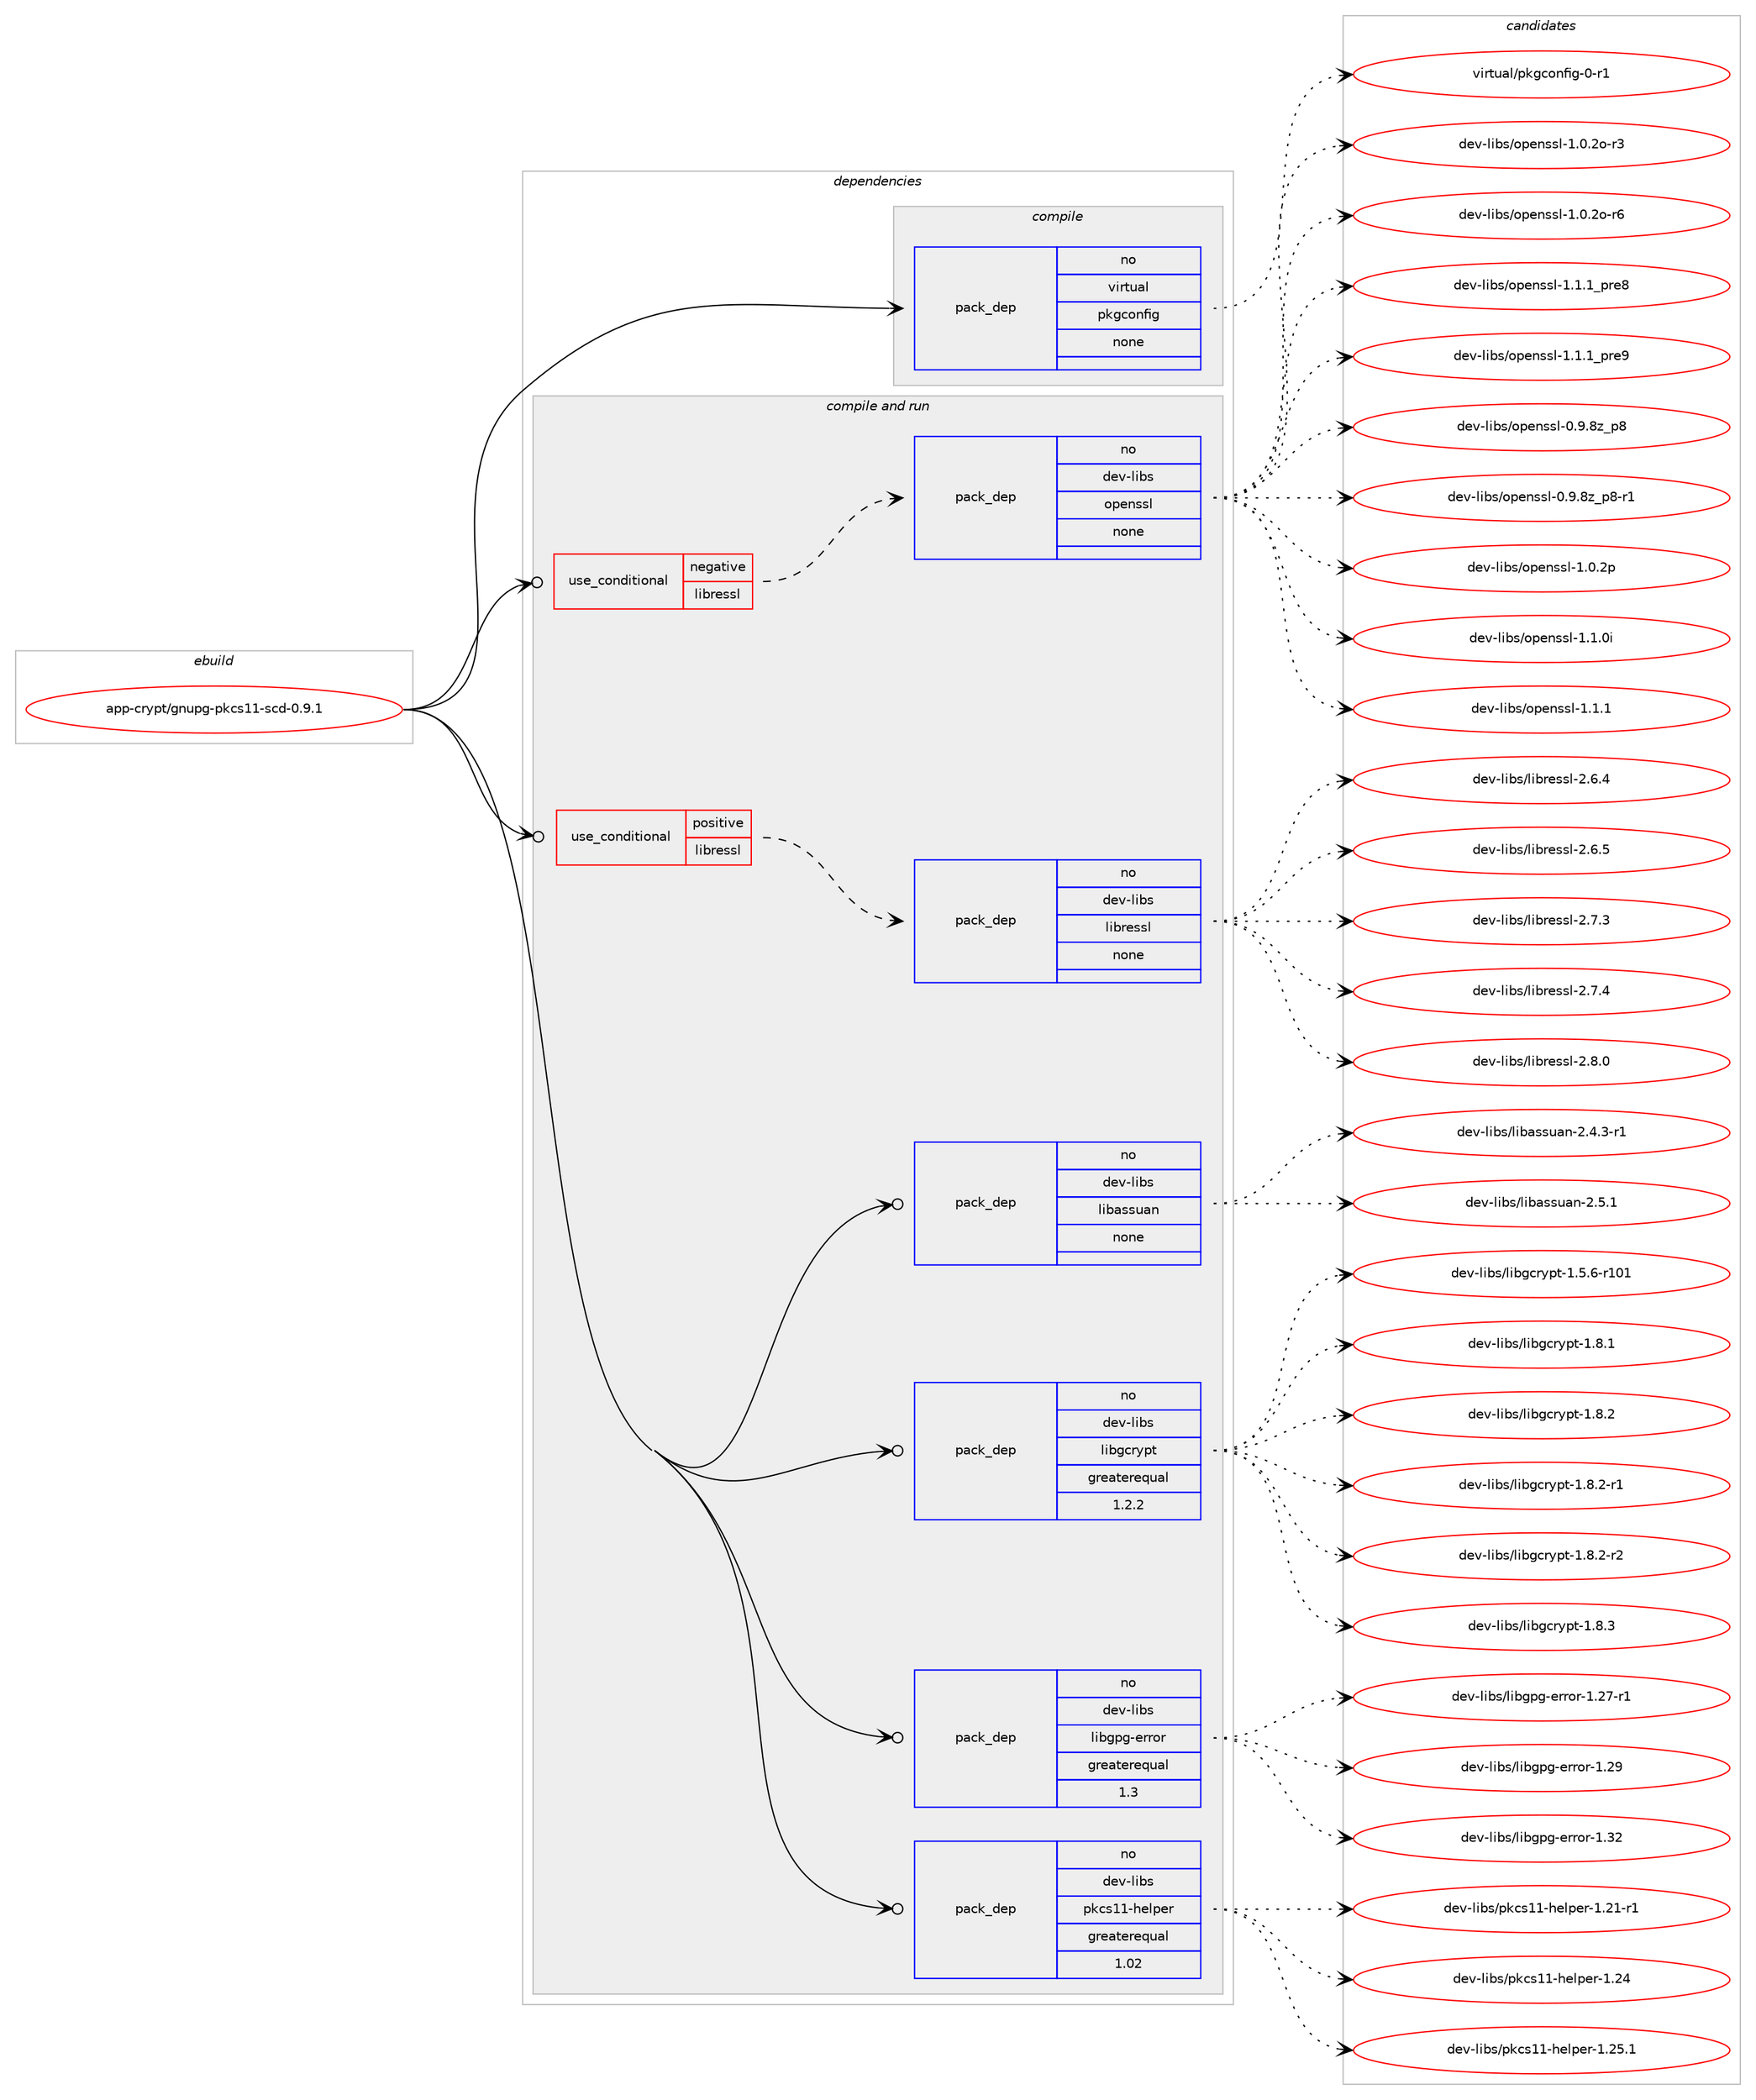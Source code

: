 digraph prolog {

# *************
# Graph options
# *************

newrank=true;
concentrate=true;
compound=true;
graph [rankdir=LR,fontname=Helvetica,fontsize=10,ranksep=1.5];#, ranksep=2.5, nodesep=0.2];
edge  [arrowhead=vee];
node  [fontname=Helvetica,fontsize=10];

# **********
# The ebuild
# **********

subgraph cluster_leftcol {
color=gray;
rank=same;
label=<<i>ebuild</i>>;
id [label="app-crypt/gnupg-pkcs11-scd-0.9.1", color=red, width=4, href="../app-crypt/gnupg-pkcs11-scd-0.9.1.svg"];
}

# ****************
# The dependencies
# ****************

subgraph cluster_midcol {
color=gray;
label=<<i>dependencies</i>>;
subgraph cluster_compile {
fillcolor="#eeeeee";
style=filled;
label=<<i>compile</i>>;
subgraph pack554 {
dependency775 [label=<<TABLE BORDER="0" CELLBORDER="1" CELLSPACING="0" CELLPADDING="4" WIDTH="220"><TR><TD ROWSPAN="6" CELLPADDING="30">pack_dep</TD></TR><TR><TD WIDTH="110">no</TD></TR><TR><TD>virtual</TD></TR><TR><TD>pkgconfig</TD></TR><TR><TD>none</TD></TR><TR><TD></TD></TR></TABLE>>, shape=none, color=blue];
}
id:e -> dependency775:w [weight=20,style="solid",arrowhead="vee"];
}
subgraph cluster_compileandrun {
fillcolor="#eeeeee";
style=filled;
label=<<i>compile and run</i>>;
subgraph cond199 {
dependency776 [label=<<TABLE BORDER="0" CELLBORDER="1" CELLSPACING="0" CELLPADDING="4"><TR><TD ROWSPAN="3" CELLPADDING="10">use_conditional</TD></TR><TR><TD>negative</TD></TR><TR><TD>libressl</TD></TR></TABLE>>, shape=none, color=red];
subgraph pack555 {
dependency777 [label=<<TABLE BORDER="0" CELLBORDER="1" CELLSPACING="0" CELLPADDING="4" WIDTH="220"><TR><TD ROWSPAN="6" CELLPADDING="30">pack_dep</TD></TR><TR><TD WIDTH="110">no</TD></TR><TR><TD>dev-libs</TD></TR><TR><TD>openssl</TD></TR><TR><TD>none</TD></TR><TR><TD></TD></TR></TABLE>>, shape=none, color=blue];
}
dependency776:e -> dependency777:w [weight=20,style="dashed",arrowhead="vee"];
}
id:e -> dependency776:w [weight=20,style="solid",arrowhead="odotvee"];
subgraph cond200 {
dependency778 [label=<<TABLE BORDER="0" CELLBORDER="1" CELLSPACING="0" CELLPADDING="4"><TR><TD ROWSPAN="3" CELLPADDING="10">use_conditional</TD></TR><TR><TD>positive</TD></TR><TR><TD>libressl</TD></TR></TABLE>>, shape=none, color=red];
subgraph pack556 {
dependency779 [label=<<TABLE BORDER="0" CELLBORDER="1" CELLSPACING="0" CELLPADDING="4" WIDTH="220"><TR><TD ROWSPAN="6" CELLPADDING="30">pack_dep</TD></TR><TR><TD WIDTH="110">no</TD></TR><TR><TD>dev-libs</TD></TR><TR><TD>libressl</TD></TR><TR><TD>none</TD></TR><TR><TD></TD></TR></TABLE>>, shape=none, color=blue];
}
dependency778:e -> dependency779:w [weight=20,style="dashed",arrowhead="vee"];
}
id:e -> dependency778:w [weight=20,style="solid",arrowhead="odotvee"];
subgraph pack557 {
dependency780 [label=<<TABLE BORDER="0" CELLBORDER="1" CELLSPACING="0" CELLPADDING="4" WIDTH="220"><TR><TD ROWSPAN="6" CELLPADDING="30">pack_dep</TD></TR><TR><TD WIDTH="110">no</TD></TR><TR><TD>dev-libs</TD></TR><TR><TD>libassuan</TD></TR><TR><TD>none</TD></TR><TR><TD></TD></TR></TABLE>>, shape=none, color=blue];
}
id:e -> dependency780:w [weight=20,style="solid",arrowhead="odotvee"];
subgraph pack558 {
dependency781 [label=<<TABLE BORDER="0" CELLBORDER="1" CELLSPACING="0" CELLPADDING="4" WIDTH="220"><TR><TD ROWSPAN="6" CELLPADDING="30">pack_dep</TD></TR><TR><TD WIDTH="110">no</TD></TR><TR><TD>dev-libs</TD></TR><TR><TD>libgcrypt</TD></TR><TR><TD>greaterequal</TD></TR><TR><TD>1.2.2</TD></TR></TABLE>>, shape=none, color=blue];
}
id:e -> dependency781:w [weight=20,style="solid",arrowhead="odotvee"];
subgraph pack559 {
dependency782 [label=<<TABLE BORDER="0" CELLBORDER="1" CELLSPACING="0" CELLPADDING="4" WIDTH="220"><TR><TD ROWSPAN="6" CELLPADDING="30">pack_dep</TD></TR><TR><TD WIDTH="110">no</TD></TR><TR><TD>dev-libs</TD></TR><TR><TD>libgpg-error</TD></TR><TR><TD>greaterequal</TD></TR><TR><TD>1.3</TD></TR></TABLE>>, shape=none, color=blue];
}
id:e -> dependency782:w [weight=20,style="solid",arrowhead="odotvee"];
subgraph pack560 {
dependency783 [label=<<TABLE BORDER="0" CELLBORDER="1" CELLSPACING="0" CELLPADDING="4" WIDTH="220"><TR><TD ROWSPAN="6" CELLPADDING="30">pack_dep</TD></TR><TR><TD WIDTH="110">no</TD></TR><TR><TD>dev-libs</TD></TR><TR><TD>pkcs11-helper</TD></TR><TR><TD>greaterequal</TD></TR><TR><TD>1.02</TD></TR></TABLE>>, shape=none, color=blue];
}
id:e -> dependency783:w [weight=20,style="solid",arrowhead="odotvee"];
}
subgraph cluster_run {
fillcolor="#eeeeee";
style=filled;
label=<<i>run</i>>;
}
}

# **************
# The candidates
# **************

subgraph cluster_choices {
rank=same;
color=gray;
label=<<i>candidates</i>>;

subgraph choice554 {
color=black;
nodesep=1;
choice11810511411611797108471121071039911111010210510345484511449 [label="virtual/pkgconfig-0-r1", color=red, width=4,href="../virtual/pkgconfig-0-r1.svg"];
dependency775:e -> choice11810511411611797108471121071039911111010210510345484511449:w [style=dotted,weight="100"];
}
subgraph choice555 {
color=black;
nodesep=1;
choice1001011184510810598115471111121011101151151084549464846501114511451 [label="dev-libs/openssl-1.0.2o-r3", color=red, width=4,href="../dev-libs/openssl-1.0.2o-r3.svg"];
choice1001011184510810598115471111121011101151151084549464846501114511454 [label="dev-libs/openssl-1.0.2o-r6", color=red, width=4,href="../dev-libs/openssl-1.0.2o-r6.svg"];
choice1001011184510810598115471111121011101151151084549464946499511211410156 [label="dev-libs/openssl-1.1.1_pre8", color=red, width=4,href="../dev-libs/openssl-1.1.1_pre8.svg"];
choice1001011184510810598115471111121011101151151084549464946499511211410157 [label="dev-libs/openssl-1.1.1_pre9", color=red, width=4,href="../dev-libs/openssl-1.1.1_pre9.svg"];
choice1001011184510810598115471111121011101151151084548465746561229511256 [label="dev-libs/openssl-0.9.8z_p8", color=red, width=4,href="../dev-libs/openssl-0.9.8z_p8.svg"];
choice10010111845108105981154711111210111011511510845484657465612295112564511449 [label="dev-libs/openssl-0.9.8z_p8-r1", color=red, width=4,href="../dev-libs/openssl-0.9.8z_p8-r1.svg"];
choice100101118451081059811547111112101110115115108454946484650112 [label="dev-libs/openssl-1.0.2p", color=red, width=4,href="../dev-libs/openssl-1.0.2p.svg"];
choice100101118451081059811547111112101110115115108454946494648105 [label="dev-libs/openssl-1.1.0i", color=red, width=4,href="../dev-libs/openssl-1.1.0i.svg"];
choice100101118451081059811547111112101110115115108454946494649 [label="dev-libs/openssl-1.1.1", color=red, width=4,href="../dev-libs/openssl-1.1.1.svg"];
dependency777:e -> choice1001011184510810598115471111121011101151151084549464846501114511451:w [style=dotted,weight="100"];
dependency777:e -> choice1001011184510810598115471111121011101151151084549464846501114511454:w [style=dotted,weight="100"];
dependency777:e -> choice1001011184510810598115471111121011101151151084549464946499511211410156:w [style=dotted,weight="100"];
dependency777:e -> choice1001011184510810598115471111121011101151151084549464946499511211410157:w [style=dotted,weight="100"];
dependency777:e -> choice1001011184510810598115471111121011101151151084548465746561229511256:w [style=dotted,weight="100"];
dependency777:e -> choice10010111845108105981154711111210111011511510845484657465612295112564511449:w [style=dotted,weight="100"];
dependency777:e -> choice100101118451081059811547111112101110115115108454946484650112:w [style=dotted,weight="100"];
dependency777:e -> choice100101118451081059811547111112101110115115108454946494648105:w [style=dotted,weight="100"];
dependency777:e -> choice100101118451081059811547111112101110115115108454946494649:w [style=dotted,weight="100"];
}
subgraph choice556 {
color=black;
nodesep=1;
choice10010111845108105981154710810598114101115115108455046544652 [label="dev-libs/libressl-2.6.4", color=red, width=4,href="../dev-libs/libressl-2.6.4.svg"];
choice10010111845108105981154710810598114101115115108455046544653 [label="dev-libs/libressl-2.6.5", color=red, width=4,href="../dev-libs/libressl-2.6.5.svg"];
choice10010111845108105981154710810598114101115115108455046554651 [label="dev-libs/libressl-2.7.3", color=red, width=4,href="../dev-libs/libressl-2.7.3.svg"];
choice10010111845108105981154710810598114101115115108455046554652 [label="dev-libs/libressl-2.7.4", color=red, width=4,href="../dev-libs/libressl-2.7.4.svg"];
choice10010111845108105981154710810598114101115115108455046564648 [label="dev-libs/libressl-2.8.0", color=red, width=4,href="../dev-libs/libressl-2.8.0.svg"];
dependency779:e -> choice10010111845108105981154710810598114101115115108455046544652:w [style=dotted,weight="100"];
dependency779:e -> choice10010111845108105981154710810598114101115115108455046544653:w [style=dotted,weight="100"];
dependency779:e -> choice10010111845108105981154710810598114101115115108455046554651:w [style=dotted,weight="100"];
dependency779:e -> choice10010111845108105981154710810598114101115115108455046554652:w [style=dotted,weight="100"];
dependency779:e -> choice10010111845108105981154710810598114101115115108455046564648:w [style=dotted,weight="100"];
}
subgraph choice557 {
color=black;
nodesep=1;
choice1001011184510810598115471081059897115115117971104550465246514511449 [label="dev-libs/libassuan-2.4.3-r1", color=red, width=4,href="../dev-libs/libassuan-2.4.3-r1.svg"];
choice100101118451081059811547108105989711511511797110455046534649 [label="dev-libs/libassuan-2.5.1", color=red, width=4,href="../dev-libs/libassuan-2.5.1.svg"];
dependency780:e -> choice1001011184510810598115471081059897115115117971104550465246514511449:w [style=dotted,weight="100"];
dependency780:e -> choice100101118451081059811547108105989711511511797110455046534649:w [style=dotted,weight="100"];
}
subgraph choice558 {
color=black;
nodesep=1;
choice100101118451081059811547108105981039911412111211645494653465445114494849 [label="dev-libs/libgcrypt-1.5.6-r101", color=red, width=4,href="../dev-libs/libgcrypt-1.5.6-r101.svg"];
choice1001011184510810598115471081059810399114121112116454946564649 [label="dev-libs/libgcrypt-1.8.1", color=red, width=4,href="../dev-libs/libgcrypt-1.8.1.svg"];
choice1001011184510810598115471081059810399114121112116454946564650 [label="dev-libs/libgcrypt-1.8.2", color=red, width=4,href="../dev-libs/libgcrypt-1.8.2.svg"];
choice10010111845108105981154710810598103991141211121164549465646504511449 [label="dev-libs/libgcrypt-1.8.2-r1", color=red, width=4,href="../dev-libs/libgcrypt-1.8.2-r1.svg"];
choice10010111845108105981154710810598103991141211121164549465646504511450 [label="dev-libs/libgcrypt-1.8.2-r2", color=red, width=4,href="../dev-libs/libgcrypt-1.8.2-r2.svg"];
choice1001011184510810598115471081059810399114121112116454946564651 [label="dev-libs/libgcrypt-1.8.3", color=red, width=4,href="../dev-libs/libgcrypt-1.8.3.svg"];
dependency781:e -> choice100101118451081059811547108105981039911412111211645494653465445114494849:w [style=dotted,weight="100"];
dependency781:e -> choice1001011184510810598115471081059810399114121112116454946564649:w [style=dotted,weight="100"];
dependency781:e -> choice1001011184510810598115471081059810399114121112116454946564650:w [style=dotted,weight="100"];
dependency781:e -> choice10010111845108105981154710810598103991141211121164549465646504511449:w [style=dotted,weight="100"];
dependency781:e -> choice10010111845108105981154710810598103991141211121164549465646504511450:w [style=dotted,weight="100"];
dependency781:e -> choice1001011184510810598115471081059810399114121112116454946564651:w [style=dotted,weight="100"];
}
subgraph choice559 {
color=black;
nodesep=1;
choice100101118451081059811547108105981031121034510111411411111445494650554511449 [label="dev-libs/libgpg-error-1.27-r1", color=red, width=4,href="../dev-libs/libgpg-error-1.27-r1.svg"];
choice10010111845108105981154710810598103112103451011141141111144549465057 [label="dev-libs/libgpg-error-1.29", color=red, width=4,href="../dev-libs/libgpg-error-1.29.svg"];
choice10010111845108105981154710810598103112103451011141141111144549465150 [label="dev-libs/libgpg-error-1.32", color=red, width=4,href="../dev-libs/libgpg-error-1.32.svg"];
dependency782:e -> choice100101118451081059811547108105981031121034510111411411111445494650554511449:w [style=dotted,weight="100"];
dependency782:e -> choice10010111845108105981154710810598103112103451011141141111144549465057:w [style=dotted,weight="100"];
dependency782:e -> choice10010111845108105981154710810598103112103451011141141111144549465150:w [style=dotted,weight="100"];
}
subgraph choice560 {
color=black;
nodesep=1;
choice1001011184510810598115471121079911549494510410110811210111445494650494511449 [label="dev-libs/pkcs11-helper-1.21-r1", color=red, width=4,href="../dev-libs/pkcs11-helper-1.21-r1.svg"];
choice100101118451081059811547112107991154949451041011081121011144549465052 [label="dev-libs/pkcs11-helper-1.24", color=red, width=4,href="../dev-libs/pkcs11-helper-1.24.svg"];
choice1001011184510810598115471121079911549494510410110811210111445494650534649 [label="dev-libs/pkcs11-helper-1.25.1", color=red, width=4,href="../dev-libs/pkcs11-helper-1.25.1.svg"];
dependency783:e -> choice1001011184510810598115471121079911549494510410110811210111445494650494511449:w [style=dotted,weight="100"];
dependency783:e -> choice100101118451081059811547112107991154949451041011081121011144549465052:w [style=dotted,weight="100"];
dependency783:e -> choice1001011184510810598115471121079911549494510410110811210111445494650534649:w [style=dotted,weight="100"];
}
}

}

